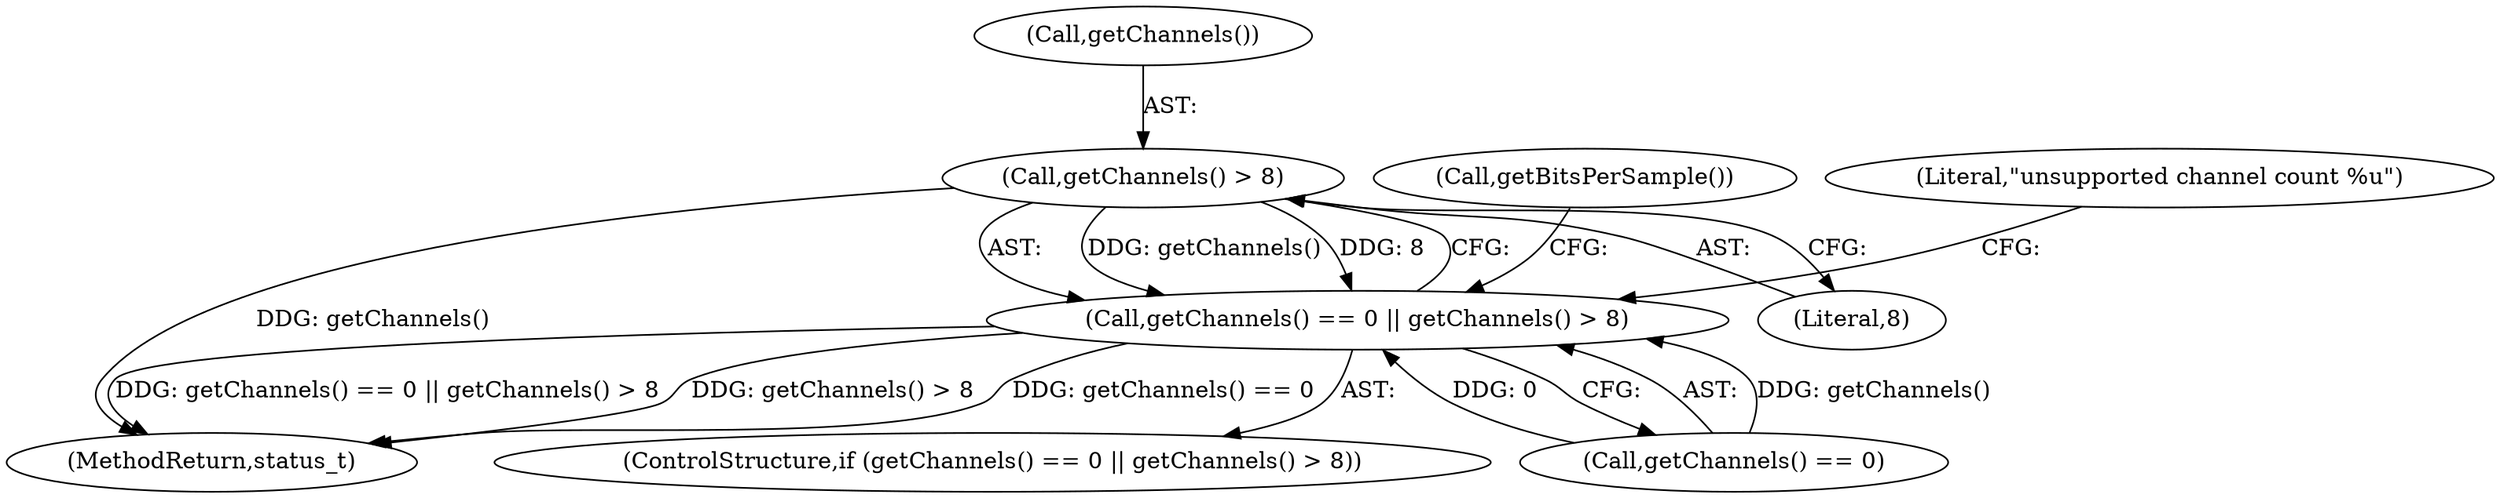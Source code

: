 digraph "1_Android_acc192347665943ca674acf117e4f74a88436922_10@del" {
"1000171" [label="(Call,getChannels() > 8)"];
"1000167" [label="(Call,getChannels() == 0 || getChannels() > 8)"];
"1000181" [label="(Call,getBitsPerSample())"];
"1000167" [label="(Call,getChannels() == 0 || getChannels() > 8)"];
"1000300" [label="(MethodReturn,status_t)"];
"1000171" [label="(Call,getChannels() > 8)"];
"1000166" [label="(ControlStructure,if (getChannels() == 0 || getChannels() > 8))"];
"1000176" [label="(Literal,\"unsupported channel count %u\")"];
"1000168" [label="(Call,getChannels() == 0)"];
"1000173" [label="(Literal,8)"];
"1000172" [label="(Call,getChannels())"];
"1000171" -> "1000167"  [label="AST: "];
"1000171" -> "1000173"  [label="CFG: "];
"1000172" -> "1000171"  [label="AST: "];
"1000173" -> "1000171"  [label="AST: "];
"1000167" -> "1000171"  [label="CFG: "];
"1000171" -> "1000300"  [label="DDG: getChannels()"];
"1000171" -> "1000167"  [label="DDG: getChannels()"];
"1000171" -> "1000167"  [label="DDG: 8"];
"1000167" -> "1000166"  [label="AST: "];
"1000167" -> "1000168"  [label="CFG: "];
"1000168" -> "1000167"  [label="AST: "];
"1000176" -> "1000167"  [label="CFG: "];
"1000181" -> "1000167"  [label="CFG: "];
"1000167" -> "1000300"  [label="DDG: getChannels() == 0"];
"1000167" -> "1000300"  [label="DDG: getChannels() == 0 || getChannels() > 8"];
"1000167" -> "1000300"  [label="DDG: getChannels() > 8"];
"1000168" -> "1000167"  [label="DDG: getChannels()"];
"1000168" -> "1000167"  [label="DDG: 0"];
}
